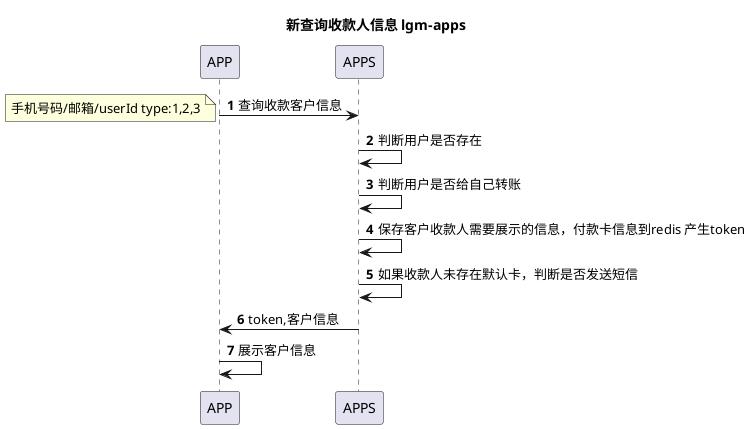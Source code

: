@startuml
autonumber
title:新查询收款人信息 lgm-apps
APP->APPS:查询收款客户信息
note left:手机号码/邮箱/userId type:1,2,3
APPS->APPS:判断用户是否存在
APPS->APPS:判断用户是否给自己转账
APPS->APPS:保存客户收款人需要展示的信息，付款卡信息到redis 产生token
APPS->APPS:如果收款人未存在默认卡，判断是否发送短信
APPS->APP:token,客户信息
APP->APP:展示客户信息
@enduml